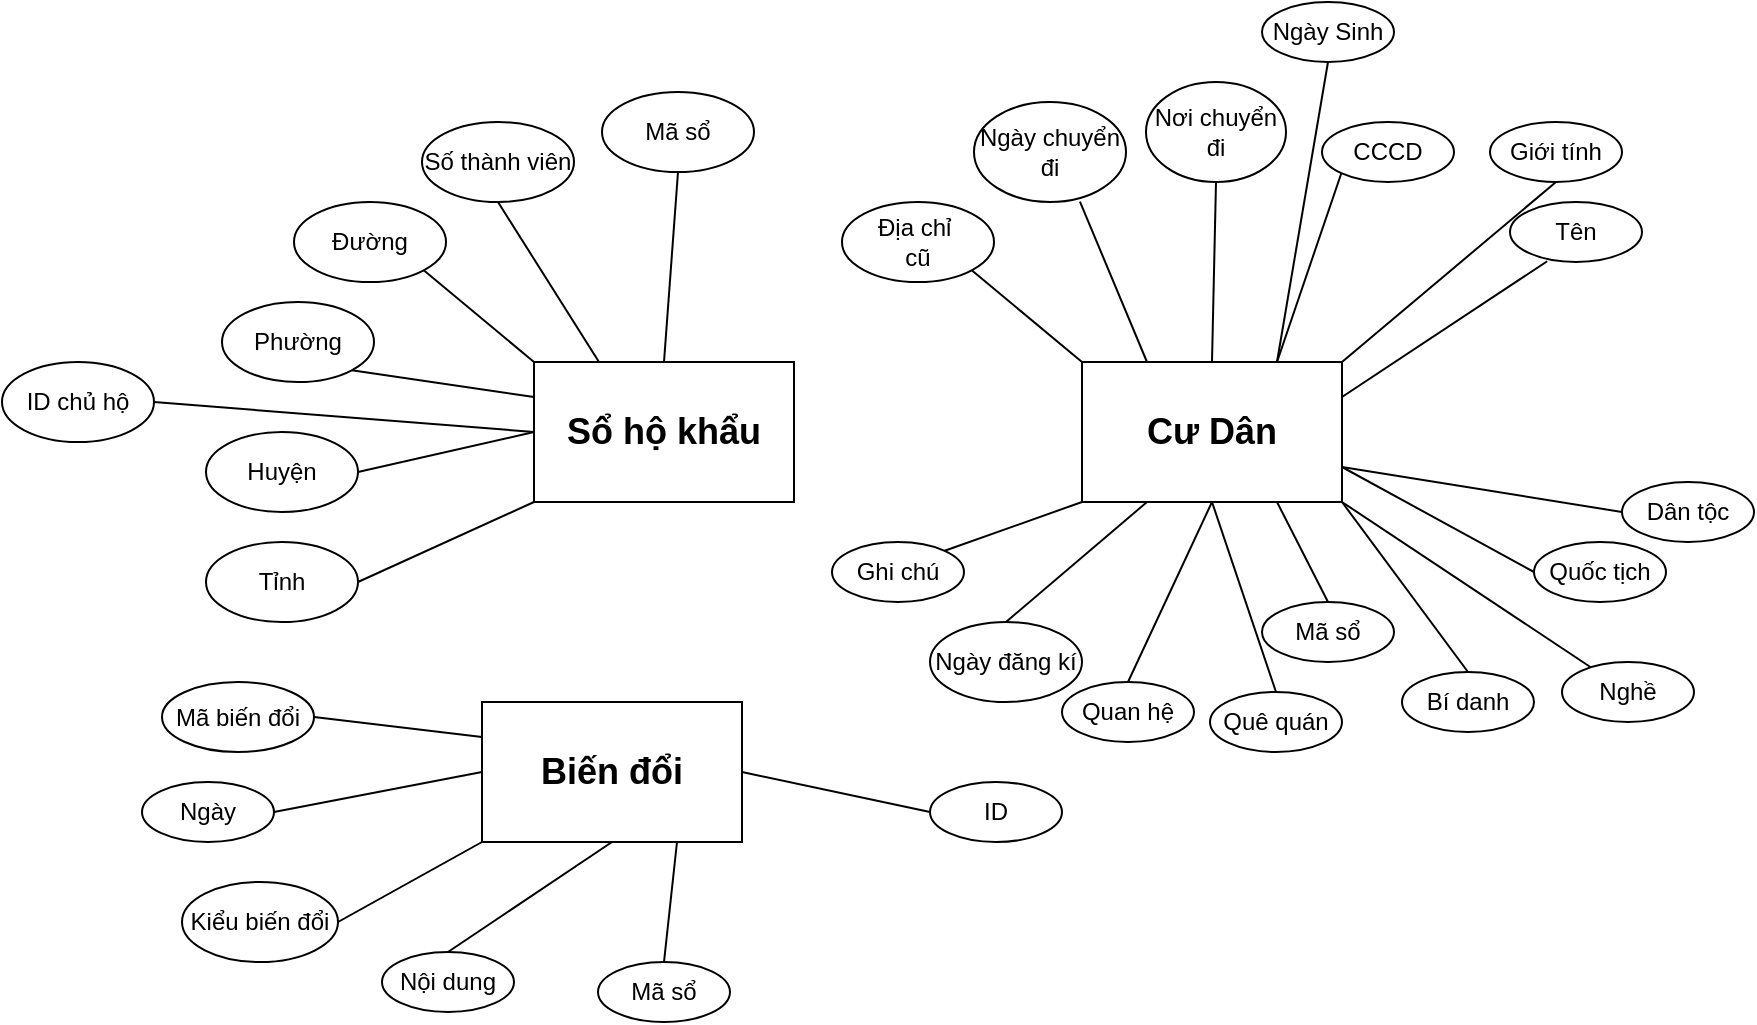 <mxfile version="20.8.13" type="device"><diagram name="Trang-1" id="PAylf_8PVTEJvJEVvxhr"><mxGraphModel dx="1702" dy="484" grid="1" gridSize="10" guides="1" tooltips="1" connect="1" arrows="1" fold="1" page="1" pageScale="1" pageWidth="827" pageHeight="1169" math="0" shadow="0"><root><mxCell id="0"/><mxCell id="1" parent="0"/><mxCell id="O_yF2Hz7qXXPKY_74klt-4" value="&lt;font style=&quot;font-size: 18px;&quot;&gt;&lt;b&gt;Cư Dân&lt;/b&gt;&lt;/font&gt;" style="rounded=0;whiteSpace=wrap;html=1;" vertex="1" parent="1"><mxGeometry x="400" y="260" width="130" height="70" as="geometry"/></mxCell><mxCell id="O_yF2Hz7qXXPKY_74klt-5" value="Nơi chuyển đi" style="ellipse;whiteSpace=wrap;html=1;" vertex="1" parent="1"><mxGeometry x="432" y="120" width="70" height="50" as="geometry"/></mxCell><mxCell id="O_yF2Hz7qXXPKY_74klt-6" value="CCCD" style="ellipse;whiteSpace=wrap;html=1;" vertex="1" parent="1"><mxGeometry x="520" y="140" width="66" height="30" as="geometry"/></mxCell><mxCell id="O_yF2Hz7qXXPKY_74klt-7" value="Ngày chuyển đi" style="ellipse;whiteSpace=wrap;html=1;" vertex="1" parent="1"><mxGeometry x="346" y="130" width="76" height="50" as="geometry"/></mxCell><mxCell id="O_yF2Hz7qXXPKY_74klt-8" value="Tên" style="ellipse;whiteSpace=wrap;html=1;" vertex="1" parent="1"><mxGeometry x="614" y="180" width="66" height="30" as="geometry"/></mxCell><mxCell id="O_yF2Hz7qXXPKY_74klt-9" value="Địa chỉ&amp;nbsp;&lt;br&gt;cũ" style="ellipse;whiteSpace=wrap;html=1;" vertex="1" parent="1"><mxGeometry x="280" y="180" width="76" height="40" as="geometry"/></mxCell><mxCell id="O_yF2Hz7qXXPKY_74klt-10" value="Ngày đăng kí" style="ellipse;whiteSpace=wrap;html=1;" vertex="1" parent="1"><mxGeometry x="324" y="390" width="76" height="40" as="geometry"/></mxCell><mxCell id="O_yF2Hz7qXXPKY_74klt-11" value="Quê quán" style="ellipse;whiteSpace=wrap;html=1;" vertex="1" parent="1"><mxGeometry x="464" y="425" width="66" height="30" as="geometry"/></mxCell><mxCell id="O_yF2Hz7qXXPKY_74klt-12" value="Quan hệ" style="ellipse;whiteSpace=wrap;html=1;" vertex="1" parent="1"><mxGeometry x="390" y="420" width="66" height="30" as="geometry"/></mxCell><mxCell id="O_yF2Hz7qXXPKY_74klt-13" value="Dân tộc" style="ellipse;whiteSpace=wrap;html=1;" vertex="1" parent="1"><mxGeometry x="670" y="320" width="66" height="30" as="geometry"/></mxCell><mxCell id="O_yF2Hz7qXXPKY_74klt-14" value="Giới tính" style="ellipse;whiteSpace=wrap;html=1;" vertex="1" parent="1"><mxGeometry x="604" y="140" width="66" height="30" as="geometry"/></mxCell><mxCell id="O_yF2Hz7qXXPKY_74klt-15" value="Quốc tịch" style="ellipse;whiteSpace=wrap;html=1;" vertex="1" parent="1"><mxGeometry x="626" y="350" width="66" height="30" as="geometry"/></mxCell><mxCell id="O_yF2Hz7qXXPKY_74klt-16" value="Ngày Sinh" style="ellipse;whiteSpace=wrap;html=1;" vertex="1" parent="1"><mxGeometry x="490" y="80" width="66" height="30" as="geometry"/></mxCell><mxCell id="O_yF2Hz7qXXPKY_74klt-17" value="Ghi chú" style="ellipse;whiteSpace=wrap;html=1;" vertex="1" parent="1"><mxGeometry x="275" y="350" width="66" height="30" as="geometry"/></mxCell><mxCell id="O_yF2Hz7qXXPKY_74klt-18" value="Mã biến đổi" style="ellipse;whiteSpace=wrap;html=1;" vertex="1" parent="1"><mxGeometry x="-60" y="420" width="76" height="35" as="geometry"/></mxCell><mxCell id="O_yF2Hz7qXXPKY_74klt-19" value="Mã sổ" style="ellipse;whiteSpace=wrap;html=1;" vertex="1" parent="1"><mxGeometry x="490" y="380" width="66" height="30" as="geometry"/></mxCell><mxCell id="O_yF2Hz7qXXPKY_74klt-20" value="Bí danh" style="ellipse;whiteSpace=wrap;html=1;" vertex="1" parent="1"><mxGeometry x="560" y="415" width="66" height="30" as="geometry"/></mxCell><mxCell id="O_yF2Hz7qXXPKY_74klt-21" value="Nghề" style="ellipse;whiteSpace=wrap;html=1;" vertex="1" parent="1"><mxGeometry x="640" y="410" width="66" height="30" as="geometry"/></mxCell><mxCell id="O_yF2Hz7qXXPKY_74klt-29" value="" style="endArrow=none;html=1;rounded=0;fontSize=18;exitX=0;exitY=0;exitDx=0;exitDy=0;entryX=1;entryY=1;entryDx=0;entryDy=0;" edge="1" parent="1" source="O_yF2Hz7qXXPKY_74klt-4" target="O_yF2Hz7qXXPKY_74klt-9"><mxGeometry width="50" height="50" relative="1" as="geometry"><mxPoint x="390" y="190" as="sourcePoint"/><mxPoint x="350" y="230" as="targetPoint"/></mxGeometry></mxCell><mxCell id="O_yF2Hz7qXXPKY_74klt-31" value="" style="endArrow=none;html=1;rounded=0;fontSize=18;exitX=0.5;exitY=0;exitDx=0;exitDy=0;entryX=0.5;entryY=1;entryDx=0;entryDy=0;" edge="1" parent="1" source="O_yF2Hz7qXXPKY_74klt-4" target="O_yF2Hz7qXXPKY_74klt-5"><mxGeometry width="50" height="50" relative="1" as="geometry"><mxPoint x="390" y="190" as="sourcePoint"/><mxPoint x="440" y="140" as="targetPoint"/></mxGeometry></mxCell><mxCell id="O_yF2Hz7qXXPKY_74klt-32" value="" style="endArrow=none;html=1;rounded=0;fontSize=18;entryX=0.697;entryY=0.996;entryDx=0;entryDy=0;entryPerimeter=0;exitX=0.25;exitY=0;exitDx=0;exitDy=0;" edge="1" parent="1" source="O_yF2Hz7qXXPKY_74klt-4" target="O_yF2Hz7qXXPKY_74klt-7"><mxGeometry width="50" height="50" relative="1" as="geometry"><mxPoint x="390" y="190" as="sourcePoint"/><mxPoint x="440" y="140" as="targetPoint"/></mxGeometry></mxCell><mxCell id="O_yF2Hz7qXXPKY_74klt-34" value="" style="endArrow=none;html=1;rounded=0;fontSize=18;entryX=0.5;entryY=1;entryDx=0;entryDy=0;exitX=0.75;exitY=0;exitDx=0;exitDy=0;" edge="1" parent="1" source="O_yF2Hz7qXXPKY_74klt-4" target="O_yF2Hz7qXXPKY_74klt-16"><mxGeometry width="50" height="50" relative="1" as="geometry"><mxPoint x="390" y="190" as="sourcePoint"/><mxPoint x="440" y="140" as="targetPoint"/></mxGeometry></mxCell><mxCell id="O_yF2Hz7qXXPKY_74klt-35" value="" style="endArrow=none;html=1;rounded=0;fontSize=18;entryX=0;entryY=1;entryDx=0;entryDy=0;exitX=0.75;exitY=0;exitDx=0;exitDy=0;" edge="1" parent="1" source="O_yF2Hz7qXXPKY_74klt-4" target="O_yF2Hz7qXXPKY_74klt-6"><mxGeometry width="50" height="50" relative="1" as="geometry"><mxPoint x="390" y="190" as="sourcePoint"/><mxPoint x="440" y="140" as="targetPoint"/></mxGeometry></mxCell><mxCell id="O_yF2Hz7qXXPKY_74klt-36" value="" style="endArrow=none;html=1;rounded=0;fontSize=18;exitX=1;exitY=0;exitDx=0;exitDy=0;entryX=0.5;entryY=1;entryDx=0;entryDy=0;" edge="1" parent="1" source="O_yF2Hz7qXXPKY_74klt-4" target="O_yF2Hz7qXXPKY_74klt-14"><mxGeometry width="50" height="50" relative="1" as="geometry"><mxPoint x="590" y="160" as="sourcePoint"/><mxPoint x="640" y="110" as="targetPoint"/></mxGeometry></mxCell><mxCell id="O_yF2Hz7qXXPKY_74klt-37" value="" style="endArrow=none;html=1;rounded=0;fontSize=18;exitX=1;exitY=0.25;exitDx=0;exitDy=0;entryX=0.282;entryY=0.987;entryDx=0;entryDy=0;entryPerimeter=0;" edge="1" parent="1" source="O_yF2Hz7qXXPKY_74klt-4" target="O_yF2Hz7qXXPKY_74klt-8"><mxGeometry width="50" height="50" relative="1" as="geometry"><mxPoint x="630" y="190" as="sourcePoint"/><mxPoint x="680" y="140" as="targetPoint"/></mxGeometry></mxCell><mxCell id="O_yF2Hz7qXXPKY_74klt-38" value="" style="endArrow=none;html=1;rounded=0;fontSize=18;entryX=0;entryY=1;entryDx=0;entryDy=0;exitX=1;exitY=0;exitDx=0;exitDy=0;" edge="1" parent="1" source="O_yF2Hz7qXXPKY_74klt-17" target="O_yF2Hz7qXXPKY_74klt-4"><mxGeometry width="50" height="50" relative="1" as="geometry"><mxPoint x="390" y="390" as="sourcePoint"/><mxPoint x="440" y="340" as="targetPoint"/></mxGeometry></mxCell><mxCell id="O_yF2Hz7qXXPKY_74klt-39" value="" style="endArrow=none;html=1;rounded=0;fontSize=18;entryX=0.25;entryY=1;entryDx=0;entryDy=0;exitX=0.5;exitY=0;exitDx=0;exitDy=0;" edge="1" parent="1" source="O_yF2Hz7qXXPKY_74klt-10" target="O_yF2Hz7qXXPKY_74klt-4"><mxGeometry width="50" height="50" relative="1" as="geometry"><mxPoint x="390" y="390" as="sourcePoint"/><mxPoint x="440" y="340" as="targetPoint"/></mxGeometry></mxCell><mxCell id="O_yF2Hz7qXXPKY_74klt-40" value="" style="endArrow=none;html=1;rounded=0;fontSize=18;entryX=0.5;entryY=1;entryDx=0;entryDy=0;exitX=0.5;exitY=0;exitDx=0;exitDy=0;" edge="1" parent="1" source="O_yF2Hz7qXXPKY_74klt-12" target="O_yF2Hz7qXXPKY_74klt-4"><mxGeometry width="50" height="50" relative="1" as="geometry"><mxPoint x="390" y="390" as="sourcePoint"/><mxPoint x="440" y="340" as="targetPoint"/></mxGeometry></mxCell><mxCell id="O_yF2Hz7qXXPKY_74klt-41" value="" style="endArrow=none;html=1;rounded=0;fontSize=18;entryX=0.5;entryY=1;entryDx=0;entryDy=0;exitX=0.5;exitY=0;exitDx=0;exitDy=0;" edge="1" parent="1" source="O_yF2Hz7qXXPKY_74klt-11" target="O_yF2Hz7qXXPKY_74klt-4"><mxGeometry width="50" height="50" relative="1" as="geometry"><mxPoint x="390" y="390" as="sourcePoint"/><mxPoint x="440" y="340" as="targetPoint"/></mxGeometry></mxCell><mxCell id="O_yF2Hz7qXXPKY_74klt-42" value="" style="endArrow=none;html=1;rounded=0;fontSize=18;entryX=0.75;entryY=1;entryDx=0;entryDy=0;exitX=0.5;exitY=0;exitDx=0;exitDy=0;" edge="1" parent="1" source="O_yF2Hz7qXXPKY_74klt-19" target="O_yF2Hz7qXXPKY_74klt-4"><mxGeometry width="50" height="50" relative="1" as="geometry"><mxPoint x="390" y="390" as="sourcePoint"/><mxPoint x="440" y="340" as="targetPoint"/></mxGeometry></mxCell><mxCell id="O_yF2Hz7qXXPKY_74klt-43" value="" style="endArrow=none;html=1;rounded=0;fontSize=18;entryX=1;entryY=1;entryDx=0;entryDy=0;exitX=0.5;exitY=0;exitDx=0;exitDy=0;" edge="1" parent="1" source="O_yF2Hz7qXXPKY_74klt-20" target="O_yF2Hz7qXXPKY_74klt-4"><mxGeometry width="50" height="50" relative="1" as="geometry"><mxPoint x="390" y="390" as="sourcePoint"/><mxPoint x="440" y="340" as="targetPoint"/></mxGeometry></mxCell><mxCell id="O_yF2Hz7qXXPKY_74klt-45" value="" style="endArrow=none;html=1;rounded=0;fontSize=18;entryX=1;entryY=0.75;entryDx=0;entryDy=0;exitX=0;exitY=0.5;exitDx=0;exitDy=0;" edge="1" parent="1" source="O_yF2Hz7qXXPKY_74klt-15" target="O_yF2Hz7qXXPKY_74klt-4"><mxGeometry width="50" height="50" relative="1" as="geometry"><mxPoint x="390" y="390" as="sourcePoint"/><mxPoint x="440" y="340" as="targetPoint"/></mxGeometry></mxCell><mxCell id="O_yF2Hz7qXXPKY_74klt-46" value="" style="endArrow=none;html=1;rounded=0;fontSize=18;entryX=1;entryY=1;entryDx=0;entryDy=0;" edge="1" parent="1" source="O_yF2Hz7qXXPKY_74klt-21" target="O_yF2Hz7qXXPKY_74klt-4"><mxGeometry width="50" height="50" relative="1" as="geometry"><mxPoint x="390" y="390" as="sourcePoint"/><mxPoint x="440" y="340" as="targetPoint"/></mxGeometry></mxCell><mxCell id="O_yF2Hz7qXXPKY_74klt-47" value="" style="endArrow=none;html=1;rounded=0;fontSize=18;entryX=0;entryY=0.5;entryDx=0;entryDy=0;exitX=1;exitY=0.75;exitDx=0;exitDy=0;" edge="1" parent="1" source="O_yF2Hz7qXXPKY_74klt-4" target="O_yF2Hz7qXXPKY_74klt-13"><mxGeometry width="50" height="50" relative="1" as="geometry"><mxPoint x="390" y="390" as="sourcePoint"/><mxPoint x="440" y="340" as="targetPoint"/></mxGeometry></mxCell><mxCell id="O_yF2Hz7qXXPKY_74klt-48" value="&lt;font style=&quot;font-size: 18px;&quot;&gt;&lt;b&gt;Sổ hộ khẩu&lt;/b&gt;&lt;/font&gt;" style="rounded=0;whiteSpace=wrap;html=1;" vertex="1" parent="1"><mxGeometry x="126" y="260" width="130" height="70" as="geometry"/></mxCell><mxCell id="O_yF2Hz7qXXPKY_74klt-49" value="Đường" style="ellipse;whiteSpace=wrap;html=1;" vertex="1" parent="1"><mxGeometry x="6" y="180" width="76" height="40" as="geometry"/></mxCell><mxCell id="O_yF2Hz7qXXPKY_74klt-50" value="" style="endArrow=none;html=1;rounded=0;fontSize=18;exitX=0;exitY=0;exitDx=0;exitDy=0;entryX=1;entryY=1;entryDx=0;entryDy=0;" edge="1" parent="1" target="O_yF2Hz7qXXPKY_74klt-49"><mxGeometry width="50" height="50" relative="1" as="geometry"><mxPoint x="126" y="260" as="sourcePoint"/><mxPoint x="76" y="230" as="targetPoint"/></mxGeometry></mxCell><mxCell id="O_yF2Hz7qXXPKY_74klt-51" value="Phường" style="ellipse;whiteSpace=wrap;html=1;" vertex="1" parent="1"><mxGeometry x="-30" y="230" width="76" height="40" as="geometry"/></mxCell><mxCell id="O_yF2Hz7qXXPKY_74klt-52" value="" style="endArrow=none;html=1;rounded=0;fontSize=18;exitX=0;exitY=0.25;exitDx=0;exitDy=0;entryX=1;entryY=1;entryDx=0;entryDy=0;" edge="1" parent="1" target="O_yF2Hz7qXXPKY_74klt-51" source="O_yF2Hz7qXXPKY_74klt-48"><mxGeometry width="50" height="50" relative="1" as="geometry"><mxPoint x="90" y="310" as="sourcePoint"/><mxPoint x="40" y="280" as="targetPoint"/></mxGeometry></mxCell><mxCell id="O_yF2Hz7qXXPKY_74klt-53" value="Huyện" style="ellipse;whiteSpace=wrap;html=1;" vertex="1" parent="1"><mxGeometry x="-38" y="295" width="76" height="40" as="geometry"/></mxCell><mxCell id="O_yF2Hz7qXXPKY_74klt-54" value="" style="endArrow=none;html=1;rounded=0;fontSize=18;entryX=1;entryY=0.5;entryDx=0;entryDy=0;exitX=0;exitY=0.5;exitDx=0;exitDy=0;" edge="1" parent="1" target="O_yF2Hz7qXXPKY_74klt-53" source="O_yF2Hz7qXXPKY_74klt-48"><mxGeometry width="50" height="50" relative="1" as="geometry"><mxPoint x="120" y="300" as="sourcePoint"/><mxPoint x="32" y="345" as="targetPoint"/></mxGeometry></mxCell><mxCell id="O_yF2Hz7qXXPKY_74klt-55" value="Số thành viên" style="ellipse;whiteSpace=wrap;html=1;" vertex="1" parent="1"><mxGeometry x="70" y="140" width="76" height="40" as="geometry"/></mxCell><mxCell id="O_yF2Hz7qXXPKY_74klt-56" value="" style="endArrow=none;html=1;rounded=0;fontSize=18;entryX=0.5;entryY=1;entryDx=0;entryDy=0;exitX=0.25;exitY=0;exitDx=0;exitDy=0;" edge="1" parent="1" target="O_yF2Hz7qXXPKY_74klt-55" source="O_yF2Hz7qXXPKY_74klt-48"><mxGeometry width="50" height="50" relative="1" as="geometry"><mxPoint x="280" y="170" as="sourcePoint"/><mxPoint x="186" y="220" as="targetPoint"/></mxGeometry></mxCell><mxCell id="O_yF2Hz7qXXPKY_74klt-57" value="Mã sổ" style="ellipse;whiteSpace=wrap;html=1;" vertex="1" parent="1"><mxGeometry x="160" y="125" width="76" height="40" as="geometry"/></mxCell><mxCell id="O_yF2Hz7qXXPKY_74klt-58" value="" style="endArrow=none;html=1;rounded=0;fontSize=18;entryX=0.5;entryY=1;entryDx=0;entryDy=0;exitX=0.5;exitY=0;exitDx=0;exitDy=0;" edge="1" parent="1" target="O_yF2Hz7qXXPKY_74klt-57" source="O_yF2Hz7qXXPKY_74klt-48"><mxGeometry width="50" height="50" relative="1" as="geometry"><mxPoint x="324" y="125" as="sourcePoint"/><mxPoint x="230" y="175" as="targetPoint"/></mxGeometry></mxCell><mxCell id="O_yF2Hz7qXXPKY_74klt-59" value="ID chủ hộ" style="ellipse;whiteSpace=wrap;html=1;" vertex="1" parent="1"><mxGeometry x="-140" y="260" width="76" height="40" as="geometry"/></mxCell><mxCell id="O_yF2Hz7qXXPKY_74klt-60" value="" style="endArrow=none;html=1;rounded=0;fontSize=18;entryX=1;entryY=0.5;entryDx=0;entryDy=0;exitX=0;exitY=0.5;exitDx=0;exitDy=0;" edge="1" parent="1" target="O_yF2Hz7qXXPKY_74klt-59" source="O_yF2Hz7qXXPKY_74klt-48"><mxGeometry width="50" height="50" relative="1" as="geometry"><mxPoint x="24" y="260" as="sourcePoint"/><mxPoint x="-70" y="310" as="targetPoint"/></mxGeometry></mxCell><mxCell id="O_yF2Hz7qXXPKY_74klt-61" value="Tỉnh" style="ellipse;whiteSpace=wrap;html=1;" vertex="1" parent="1"><mxGeometry x="-38" y="350" width="76" height="40" as="geometry"/></mxCell><mxCell id="O_yF2Hz7qXXPKY_74klt-62" value="" style="endArrow=none;html=1;rounded=0;fontSize=18;entryX=1;entryY=0.5;entryDx=0;entryDy=0;exitX=0;exitY=1;exitDx=0;exitDy=0;" edge="1" parent="1" target="O_yF2Hz7qXXPKY_74klt-61" source="O_yF2Hz7qXXPKY_74klt-48"><mxGeometry width="50" height="50" relative="1" as="geometry"><mxPoint x="152" y="310" as="sourcePoint"/><mxPoint x="32" y="400" as="targetPoint"/></mxGeometry></mxCell><mxCell id="O_yF2Hz7qXXPKY_74klt-63" value="&lt;font style=&quot;font-size: 18px;&quot;&gt;&lt;b&gt;Biến đổi&lt;/b&gt;&lt;/font&gt;" style="rounded=0;whiteSpace=wrap;html=1;" vertex="1" parent="1"><mxGeometry x="100" y="430" width="130" height="70" as="geometry"/></mxCell><mxCell id="O_yF2Hz7qXXPKY_74klt-64" value="Ngày" style="ellipse;whiteSpace=wrap;html=1;" vertex="1" parent="1"><mxGeometry x="-70" y="470" width="66" height="30" as="geometry"/></mxCell><mxCell id="O_yF2Hz7qXXPKY_74klt-65" value="Kiểu biến đổi" style="ellipse;whiteSpace=wrap;html=1;" vertex="1" parent="1"><mxGeometry x="-50" y="520" width="78" height="40" as="geometry"/></mxCell><mxCell id="O_yF2Hz7qXXPKY_74klt-66" value="Nội dung" style="ellipse;whiteSpace=wrap;html=1;" vertex="1" parent="1"><mxGeometry x="50" y="555" width="66" height="30" as="geometry"/></mxCell><mxCell id="O_yF2Hz7qXXPKY_74klt-67" value="Mã sổ" style="ellipse;whiteSpace=wrap;html=1;" vertex="1" parent="1"><mxGeometry x="158" y="560" width="66" height="30" as="geometry"/></mxCell><mxCell id="O_yF2Hz7qXXPKY_74klt-68" value="ID" style="ellipse;whiteSpace=wrap;html=1;" vertex="1" parent="1"><mxGeometry x="324" y="470" width="66" height="30" as="geometry"/></mxCell><mxCell id="O_yF2Hz7qXXPKY_74klt-69" value="" style="endArrow=none;html=1;rounded=0;fontSize=18;exitX=1;exitY=0.5;exitDx=0;exitDy=0;entryX=0;entryY=0.25;entryDx=0;entryDy=0;" edge="1" parent="1" source="O_yF2Hz7qXXPKY_74klt-18" target="O_yF2Hz7qXXPKY_74klt-63"><mxGeometry width="50" height="50" relative="1" as="geometry"><mxPoint x="110" y="470" as="sourcePoint"/><mxPoint x="160" y="420" as="targetPoint"/></mxGeometry></mxCell><mxCell id="O_yF2Hz7qXXPKY_74klt-70" value="" style="endArrow=none;html=1;rounded=0;fontSize=18;exitX=1;exitY=0.5;exitDx=0;exitDy=0;entryX=0;entryY=0.5;entryDx=0;entryDy=0;" edge="1" parent="1" source="O_yF2Hz7qXXPKY_74klt-64" target="O_yF2Hz7qXXPKY_74klt-63"><mxGeometry width="50" height="50" relative="1" as="geometry"><mxPoint x="110" y="470" as="sourcePoint"/><mxPoint x="160" y="420" as="targetPoint"/></mxGeometry></mxCell><mxCell id="O_yF2Hz7qXXPKY_74klt-71" value="" style="endArrow=none;html=1;rounded=0;fontSize=18;exitX=1;exitY=0.5;exitDx=0;exitDy=0;entryX=0;entryY=1;entryDx=0;entryDy=0;" edge="1" parent="1" source="O_yF2Hz7qXXPKY_74klt-65" target="O_yF2Hz7qXXPKY_74klt-63"><mxGeometry width="50" height="50" relative="1" as="geometry"><mxPoint x="6.0" y="495" as="sourcePoint"/><mxPoint x="110.0" y="475" as="targetPoint"/></mxGeometry></mxCell><mxCell id="O_yF2Hz7qXXPKY_74klt-72" value="" style="endArrow=none;html=1;rounded=0;fontSize=18;exitX=0.5;exitY=0;exitDx=0;exitDy=0;entryX=0.5;entryY=1;entryDx=0;entryDy=0;" edge="1" parent="1" source="O_yF2Hz7qXXPKY_74klt-66" target="O_yF2Hz7qXXPKY_74klt-63"><mxGeometry width="50" height="50" relative="1" as="geometry"><mxPoint x="16.0" y="505" as="sourcePoint"/><mxPoint x="120.0" y="485" as="targetPoint"/></mxGeometry></mxCell><mxCell id="O_yF2Hz7qXXPKY_74klt-73" value="" style="endArrow=none;html=1;rounded=0;fontSize=18;exitX=0.5;exitY=0;exitDx=0;exitDy=0;entryX=0.75;entryY=1;entryDx=0;entryDy=0;" edge="1" parent="1" source="O_yF2Hz7qXXPKY_74klt-67" target="O_yF2Hz7qXXPKY_74klt-63"><mxGeometry width="50" height="50" relative="1" as="geometry"><mxPoint x="26.0" y="515" as="sourcePoint"/><mxPoint x="130.0" y="495" as="targetPoint"/></mxGeometry></mxCell><mxCell id="O_yF2Hz7qXXPKY_74klt-74" value="" style="endArrow=none;html=1;rounded=0;fontSize=18;exitX=1;exitY=0.5;exitDx=0;exitDy=0;entryX=0;entryY=0.5;entryDx=0;entryDy=0;" edge="1" parent="1" source="O_yF2Hz7qXXPKY_74klt-63" target="O_yF2Hz7qXXPKY_74klt-68"><mxGeometry width="50" height="50" relative="1" as="geometry"><mxPoint x="36.0" y="525" as="sourcePoint"/><mxPoint x="140.0" y="505" as="targetPoint"/></mxGeometry></mxCell></root></mxGraphModel></diagram></mxfile>